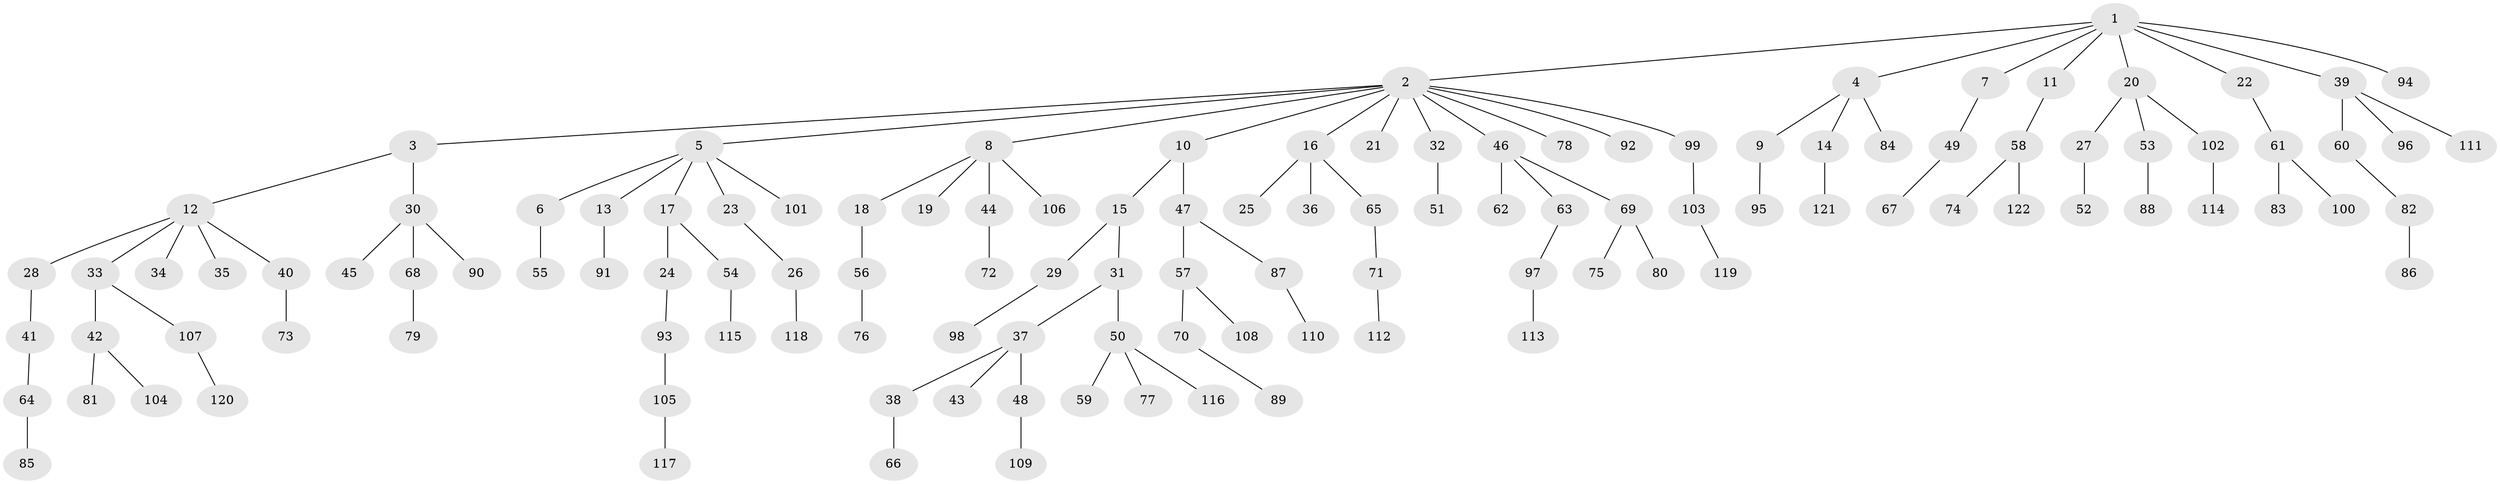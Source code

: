 // coarse degree distribution, {8: 0.012048192771084338, 15: 0.012048192771084338, 3: 0.10843373493975904, 4: 0.060240963855421686, 5: 0.012048192771084338, 1: 0.5662650602409639, 2: 0.21686746987951808, 6: 0.012048192771084338}
// Generated by graph-tools (version 1.1) at 2025/42/03/06/25 10:42:04]
// undirected, 122 vertices, 121 edges
graph export_dot {
graph [start="1"]
  node [color=gray90,style=filled];
  1;
  2;
  3;
  4;
  5;
  6;
  7;
  8;
  9;
  10;
  11;
  12;
  13;
  14;
  15;
  16;
  17;
  18;
  19;
  20;
  21;
  22;
  23;
  24;
  25;
  26;
  27;
  28;
  29;
  30;
  31;
  32;
  33;
  34;
  35;
  36;
  37;
  38;
  39;
  40;
  41;
  42;
  43;
  44;
  45;
  46;
  47;
  48;
  49;
  50;
  51;
  52;
  53;
  54;
  55;
  56;
  57;
  58;
  59;
  60;
  61;
  62;
  63;
  64;
  65;
  66;
  67;
  68;
  69;
  70;
  71;
  72;
  73;
  74;
  75;
  76;
  77;
  78;
  79;
  80;
  81;
  82;
  83;
  84;
  85;
  86;
  87;
  88;
  89;
  90;
  91;
  92;
  93;
  94;
  95;
  96;
  97;
  98;
  99;
  100;
  101;
  102;
  103;
  104;
  105;
  106;
  107;
  108;
  109;
  110;
  111;
  112;
  113;
  114;
  115;
  116;
  117;
  118;
  119;
  120;
  121;
  122;
  1 -- 2;
  1 -- 4;
  1 -- 7;
  1 -- 11;
  1 -- 20;
  1 -- 22;
  1 -- 39;
  1 -- 94;
  2 -- 3;
  2 -- 5;
  2 -- 8;
  2 -- 10;
  2 -- 16;
  2 -- 21;
  2 -- 32;
  2 -- 46;
  2 -- 78;
  2 -- 92;
  2 -- 99;
  3 -- 12;
  3 -- 30;
  4 -- 9;
  4 -- 14;
  4 -- 84;
  5 -- 6;
  5 -- 13;
  5 -- 17;
  5 -- 23;
  5 -- 101;
  6 -- 55;
  7 -- 49;
  8 -- 18;
  8 -- 19;
  8 -- 44;
  8 -- 106;
  9 -- 95;
  10 -- 15;
  10 -- 47;
  11 -- 58;
  12 -- 28;
  12 -- 33;
  12 -- 34;
  12 -- 35;
  12 -- 40;
  13 -- 91;
  14 -- 121;
  15 -- 29;
  15 -- 31;
  16 -- 25;
  16 -- 36;
  16 -- 65;
  17 -- 24;
  17 -- 54;
  18 -- 56;
  20 -- 27;
  20 -- 53;
  20 -- 102;
  22 -- 61;
  23 -- 26;
  24 -- 93;
  26 -- 118;
  27 -- 52;
  28 -- 41;
  29 -- 98;
  30 -- 45;
  30 -- 68;
  30 -- 90;
  31 -- 37;
  31 -- 50;
  32 -- 51;
  33 -- 42;
  33 -- 107;
  37 -- 38;
  37 -- 43;
  37 -- 48;
  38 -- 66;
  39 -- 60;
  39 -- 96;
  39 -- 111;
  40 -- 73;
  41 -- 64;
  42 -- 81;
  42 -- 104;
  44 -- 72;
  46 -- 62;
  46 -- 63;
  46 -- 69;
  47 -- 57;
  47 -- 87;
  48 -- 109;
  49 -- 67;
  50 -- 59;
  50 -- 77;
  50 -- 116;
  53 -- 88;
  54 -- 115;
  56 -- 76;
  57 -- 70;
  57 -- 108;
  58 -- 74;
  58 -- 122;
  60 -- 82;
  61 -- 83;
  61 -- 100;
  63 -- 97;
  64 -- 85;
  65 -- 71;
  68 -- 79;
  69 -- 75;
  69 -- 80;
  70 -- 89;
  71 -- 112;
  82 -- 86;
  87 -- 110;
  93 -- 105;
  97 -- 113;
  99 -- 103;
  102 -- 114;
  103 -- 119;
  105 -- 117;
  107 -- 120;
}
